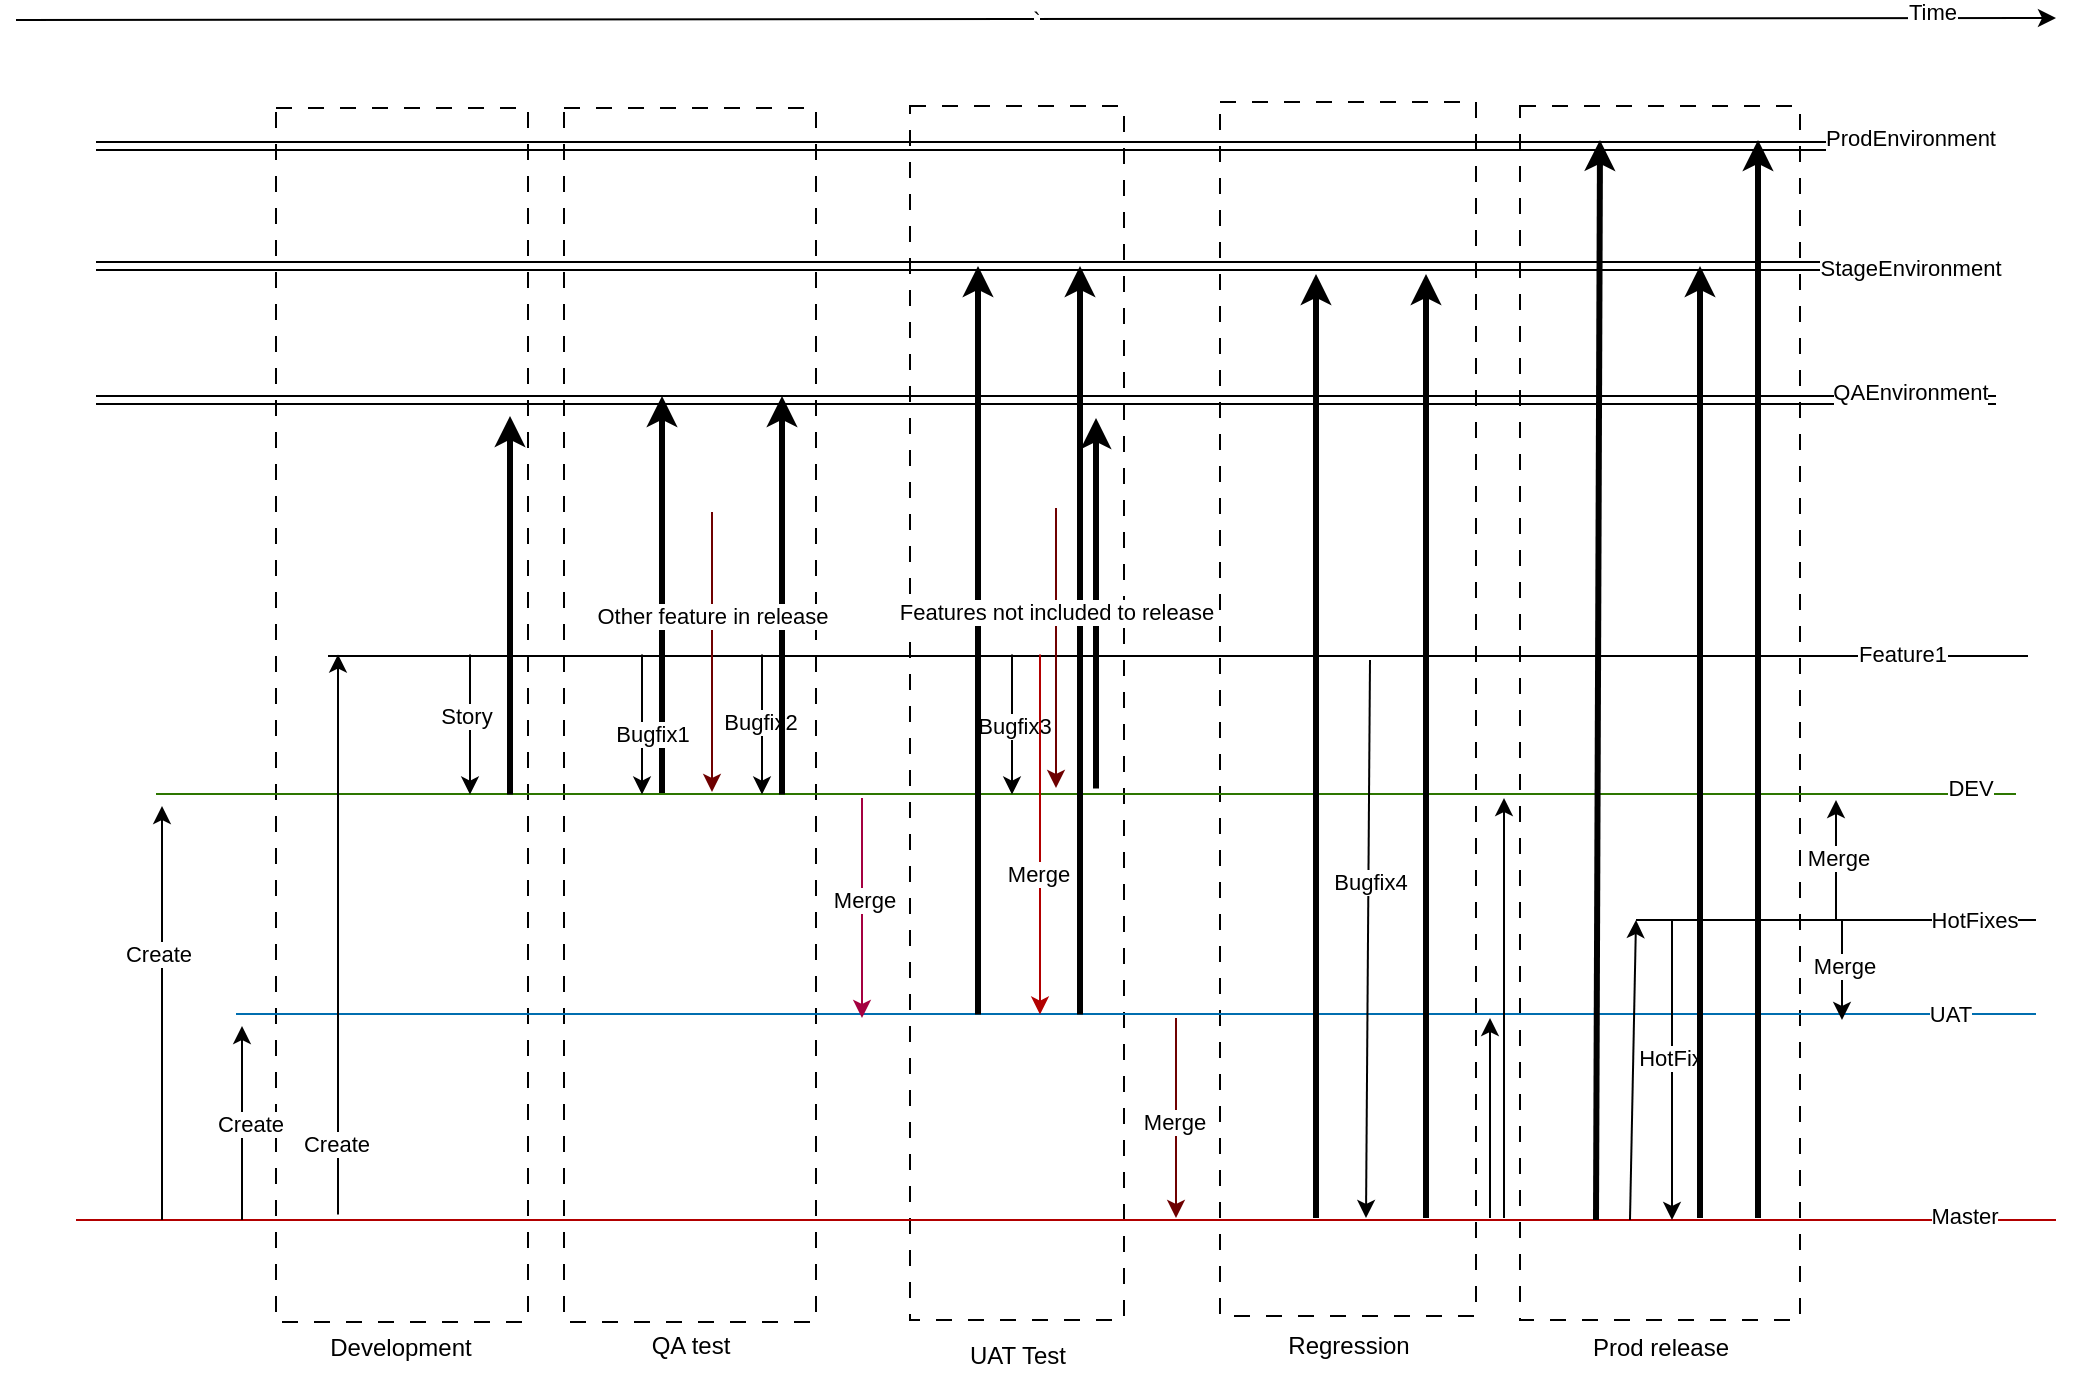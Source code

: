 <mxfile version="28.0.7">
  <diagram name="Page-1" id="1WZ4-aWFHayp4CXcd575">
    <mxGraphModel dx="985" dy="589" grid="1" gridSize="10" guides="1" tooltips="1" connect="1" arrows="1" fold="1" page="1" pageScale="1" pageWidth="1100" pageHeight="850" math="0" shadow="0">
      <root>
        <mxCell id="0" />
        <mxCell id="1" parent="0" />
        <mxCell id="tEogaM8hIcUbl6TOvtMi-2" value="" style="whiteSpace=wrap;html=1;fillStyle=auto;dashed=1;dashPattern=8 8;strokeColor=light-dark(#000000,#1F4EA9);" vertex="1" parent="1">
          <mxGeometry x="160" y="85" width="126" height="607" as="geometry" />
        </mxCell>
        <mxCell id="tEogaM8hIcUbl6TOvtMi-3" value="" style="whiteSpace=wrap;html=1;fillStyle=auto;dashed=1;dashPattern=8 8;strokeColor=light-dark(#000000,#1F4EA9);" vertex="1" parent="1">
          <mxGeometry x="632" y="82" width="128" height="607" as="geometry" />
        </mxCell>
        <mxCell id="tEogaM8hIcUbl6TOvtMi-4" value="" style="whiteSpace=wrap;html=1;fillStyle=auto;dashed=1;dashPattern=8 8;strokeColor=light-dark(#000000,#1F4EA9);" vertex="1" parent="1">
          <mxGeometry x="304" y="85" width="126" height="607" as="geometry" />
        </mxCell>
        <mxCell id="tEogaM8hIcUbl6TOvtMi-5" value="" style="endArrow=classic;html=1;rounded=0;strokeWidth=3;" edge="1" parent="1">
          <mxGeometry width="50" height="50" relative="1" as="geometry">
            <mxPoint x="353" y="428.29" as="sourcePoint" />
            <mxPoint x="353" y="229" as="targetPoint" />
          </mxGeometry>
        </mxCell>
        <mxCell id="tEogaM8hIcUbl6TOvtMi-6" value="" style="whiteSpace=wrap;html=1;fillStyle=auto;dashed=1;dashPattern=8 8;strokeColor=light-dark(#000000,#1F4EA9);" vertex="1" parent="1">
          <mxGeometry x="477" y="84" width="107" height="607" as="geometry" />
        </mxCell>
        <mxCell id="tEogaM8hIcUbl6TOvtMi-7" value="" style="rounded=0;whiteSpace=wrap;html=1;dashed=1;dashPattern=8 8;strokeColor=light-dark(#000000,#1F4EA9);" vertex="1" parent="1">
          <mxGeometry x="782" y="84" width="140" height="607" as="geometry" />
        </mxCell>
        <mxCell id="tEogaM8hIcUbl6TOvtMi-8" value="Prod release" style="text;html=1;align=center;verticalAlign=middle;resizable=0;points=[];autosize=1;strokeColor=none;fillColor=none;" vertex="1" parent="1">
          <mxGeometry x="807" y="690" width="90" height="30" as="geometry" />
        </mxCell>
        <mxCell id="tEogaM8hIcUbl6TOvtMi-9" value="" style="endArrow=none;html=1;rounded=0;fillColor=#60a917;strokeColor=#2D7600;" edge="1" parent="1">
          <mxGeometry width="50" height="50" relative="1" as="geometry">
            <mxPoint x="100" y="428" as="sourcePoint" />
            <mxPoint x="1030" y="428" as="targetPoint" />
          </mxGeometry>
        </mxCell>
        <mxCell id="tEogaM8hIcUbl6TOvtMi-10" value="DEV" style="edgeLabel;html=1;align=center;verticalAlign=middle;resizable=0;points=[];" vertex="1" connectable="0" parent="tEogaM8hIcUbl6TOvtMi-9">
          <mxGeometry x="0.949" y="3" relative="1" as="geometry">
            <mxPoint as="offset" />
          </mxGeometry>
        </mxCell>
        <mxCell id="tEogaM8hIcUbl6TOvtMi-11" value="" style="endArrow=none;html=1;rounded=0;fillColor=#1ba1e2;strokeColor=#006EAF;" edge="1" parent="1">
          <mxGeometry width="50" height="50" relative="1" as="geometry">
            <mxPoint x="140" y="538" as="sourcePoint" />
            <mxPoint x="1040" y="538" as="targetPoint" />
          </mxGeometry>
        </mxCell>
        <mxCell id="tEogaM8hIcUbl6TOvtMi-12" value="UAT" style="edgeLabel;html=1;align=center;verticalAlign=middle;resizable=0;points=[];" vertex="1" connectable="0" parent="tEogaM8hIcUbl6TOvtMi-11">
          <mxGeometry x="0.903" relative="1" as="geometry">
            <mxPoint as="offset" />
          </mxGeometry>
        </mxCell>
        <mxCell id="tEogaM8hIcUbl6TOvtMi-13" value="" style="endArrow=none;html=1;rounded=0;fillColor=#e51400;strokeColor=#B20000;" edge="1" parent="1">
          <mxGeometry width="50" height="50" relative="1" as="geometry">
            <mxPoint x="60" y="641" as="sourcePoint" />
            <mxPoint x="1050" y="641" as="targetPoint" />
          </mxGeometry>
        </mxCell>
        <mxCell id="tEogaM8hIcUbl6TOvtMi-14" value="Master" style="edgeLabel;html=1;align=center;verticalAlign=middle;resizable=0;points=[];" vertex="1" connectable="0" parent="tEogaM8hIcUbl6TOvtMi-13">
          <mxGeometry x="0.847" y="2" relative="1" as="geometry">
            <mxPoint x="29" as="offset" />
          </mxGeometry>
        </mxCell>
        <mxCell id="tEogaM8hIcUbl6TOvtMi-15" style="edgeStyle=orthogonalEdgeStyle;rounded=0;orthogonalLoop=1;jettySize=auto;html=1;" edge="1" parent="1">
          <mxGeometry relative="1" as="geometry">
            <mxPoint x="257" y="428.29" as="targetPoint" />
            <mxPoint x="257" y="358.29" as="sourcePoint" />
          </mxGeometry>
        </mxCell>
        <mxCell id="tEogaM8hIcUbl6TOvtMi-16" value="Story" style="edgeLabel;html=1;align=center;verticalAlign=middle;resizable=0;points=[];" vertex="1" connectable="0" parent="tEogaM8hIcUbl6TOvtMi-15">
          <mxGeometry x="0.833" y="-2" relative="1" as="geometry">
            <mxPoint y="-34" as="offset" />
          </mxGeometry>
        </mxCell>
        <mxCell id="tEogaM8hIcUbl6TOvtMi-17" style="edgeStyle=orthogonalEdgeStyle;rounded=0;orthogonalLoop=1;jettySize=auto;html=1;" edge="1" parent="1">
          <mxGeometry relative="1" as="geometry">
            <mxPoint x="343" y="428.29" as="targetPoint" />
            <mxPoint x="343" y="358.29" as="sourcePoint" />
          </mxGeometry>
        </mxCell>
        <mxCell id="tEogaM8hIcUbl6TOvtMi-18" value="Bugfix1" style="edgeLabel;html=1;align=center;verticalAlign=middle;resizable=0;points=[];" vertex="1" connectable="0" parent="tEogaM8hIcUbl6TOvtMi-17">
          <mxGeometry x="0.707" relative="1" as="geometry">
            <mxPoint x="5" y="-20" as="offset" />
          </mxGeometry>
        </mxCell>
        <mxCell id="tEogaM8hIcUbl6TOvtMi-19" style="edgeStyle=orthogonalEdgeStyle;rounded=0;orthogonalLoop=1;jettySize=auto;html=1;" edge="1" parent="1">
          <mxGeometry relative="1" as="geometry">
            <mxPoint x="528" y="428.29" as="targetPoint" />
            <mxPoint x="528" y="358.29" as="sourcePoint" />
          </mxGeometry>
        </mxCell>
        <mxCell id="tEogaM8hIcUbl6TOvtMi-20" value="Bugfix3" style="edgeLabel;html=1;align=center;verticalAlign=middle;resizable=0;points=[];" vertex="1" connectable="0" parent="tEogaM8hIcUbl6TOvtMi-19">
          <mxGeometry x="0.501" y="-2" relative="1" as="geometry">
            <mxPoint x="3" y="-17" as="offset" />
          </mxGeometry>
        </mxCell>
        <mxCell id="tEogaM8hIcUbl6TOvtMi-21" value="`" style="endArrow=classic;html=1;rounded=0;" edge="1" parent="1">
          <mxGeometry width="50" height="50" relative="1" as="geometry">
            <mxPoint x="30" y="41" as="sourcePoint" />
            <mxPoint x="1050" y="40" as="targetPoint" />
          </mxGeometry>
        </mxCell>
        <mxCell id="tEogaM8hIcUbl6TOvtMi-22" value="Time" style="edgeLabel;html=1;align=center;verticalAlign=middle;resizable=0;points=[];" vertex="1" connectable="0" parent="tEogaM8hIcUbl6TOvtMi-21">
          <mxGeometry x="0.877" y="3" relative="1" as="geometry">
            <mxPoint as="offset" />
          </mxGeometry>
        </mxCell>
        <mxCell id="tEogaM8hIcUbl6TOvtMi-23" value="" style="endArrow=none;html=1;rounded=0;" edge="1" parent="1">
          <mxGeometry width="50" height="50" relative="1" as="geometry">
            <mxPoint x="186" y="359" as="sourcePoint" />
            <mxPoint x="1036" y="359" as="targetPoint" />
          </mxGeometry>
        </mxCell>
        <mxCell id="tEogaM8hIcUbl6TOvtMi-24" value="Feature1" style="edgeLabel;html=1;align=center;verticalAlign=middle;resizable=0;points=[];" vertex="1" connectable="0" parent="tEogaM8hIcUbl6TOvtMi-23">
          <mxGeometry x="0.656" y="1" relative="1" as="geometry">
            <mxPoint x="83" as="offset" />
          </mxGeometry>
        </mxCell>
        <mxCell id="tEogaM8hIcUbl6TOvtMi-25" value="" style="endArrow=classic;html=1;rounded=0;" edge="1" parent="1">
          <mxGeometry width="50" height="50" relative="1" as="geometry">
            <mxPoint x="191" y="638.29" as="sourcePoint" />
            <mxPoint x="191" y="358.29" as="targetPoint" />
          </mxGeometry>
        </mxCell>
        <mxCell id="tEogaM8hIcUbl6TOvtMi-26" value="Create" style="edgeLabel;html=1;align=center;verticalAlign=middle;resizable=0;points=[];" vertex="1" connectable="0" parent="tEogaM8hIcUbl6TOvtMi-25">
          <mxGeometry x="-0.743" y="1" relative="1" as="geometry">
            <mxPoint as="offset" />
          </mxGeometry>
        </mxCell>
        <mxCell id="tEogaM8hIcUbl6TOvtMi-27" value="" style="endArrow=classic;html=1;rounded=0;" edge="1" parent="1">
          <mxGeometry width="50" height="50" relative="1" as="geometry">
            <mxPoint x="403" y="358.29" as="sourcePoint" />
            <mxPoint x="403" y="428.29" as="targetPoint" />
          </mxGeometry>
        </mxCell>
        <mxCell id="tEogaM8hIcUbl6TOvtMi-28" value="Bugfix2" style="edgeLabel;html=1;align=center;verticalAlign=middle;resizable=0;points=[];" vertex="1" connectable="0" parent="tEogaM8hIcUbl6TOvtMi-27">
          <mxGeometry x="-0.048" y="-1" relative="1" as="geometry">
            <mxPoint as="offset" />
          </mxGeometry>
        </mxCell>
        <mxCell id="tEogaM8hIcUbl6TOvtMi-29" value="" style="shape=link;html=1;rounded=0;" edge="1" parent="1">
          <mxGeometry width="100" relative="1" as="geometry">
            <mxPoint x="70" y="231" as="sourcePoint" />
            <mxPoint x="1020" y="231" as="targetPoint" />
          </mxGeometry>
        </mxCell>
        <mxCell id="tEogaM8hIcUbl6TOvtMi-30" value="QAEnvironment" style="edgeLabel;html=1;align=center;verticalAlign=middle;resizable=0;points=[];" vertex="1" connectable="0" parent="tEogaM8hIcUbl6TOvtMi-29">
          <mxGeometry x="0.907" y="4" relative="1" as="geometry">
            <mxPoint x="1" as="offset" />
          </mxGeometry>
        </mxCell>
        <mxCell id="tEogaM8hIcUbl6TOvtMi-31" value="" style="endArrow=classic;html=1;rounded=0;strokeWidth=3;" edge="1" parent="1">
          <mxGeometry width="50" height="50" relative="1" as="geometry">
            <mxPoint x="277" y="428.29" as="sourcePoint" />
            <mxPoint x="277" y="239" as="targetPoint" />
          </mxGeometry>
        </mxCell>
        <mxCell id="tEogaM8hIcUbl6TOvtMi-32" value="" style="shape=link;html=1;rounded=0;" edge="1" parent="1">
          <mxGeometry width="100" relative="1" as="geometry">
            <mxPoint x="70" y="164" as="sourcePoint" />
            <mxPoint x="1020" y="164" as="targetPoint" />
          </mxGeometry>
        </mxCell>
        <mxCell id="tEogaM8hIcUbl6TOvtMi-33" value="StageEnvironment" style="edgeLabel;html=1;align=center;verticalAlign=middle;resizable=0;points=[];" vertex="1" connectable="0" parent="tEogaM8hIcUbl6TOvtMi-32">
          <mxGeometry x="0.909" y="-1" relative="1" as="geometry">
            <mxPoint as="offset" />
          </mxGeometry>
        </mxCell>
        <mxCell id="tEogaM8hIcUbl6TOvtMi-36" value="" style="endArrow=classic;html=1;rounded=0;strokeWidth=3;" edge="1" parent="1">
          <mxGeometry width="50" height="50" relative="1" as="geometry">
            <mxPoint x="511" y="538.29" as="sourcePoint" />
            <mxPoint x="511" y="164" as="targetPoint" />
          </mxGeometry>
        </mxCell>
        <mxCell id="tEogaM8hIcUbl6TOvtMi-37" value="" style="endArrow=classic;html=1;rounded=0;fillColor=#e51400;strokeColor=#B20000;" edge="1" parent="1">
          <mxGeometry width="50" height="50" relative="1" as="geometry">
            <mxPoint x="542" y="358.29" as="sourcePoint" />
            <mxPoint x="542" y="538.29" as="targetPoint" />
          </mxGeometry>
        </mxCell>
        <mxCell id="tEogaM8hIcUbl6TOvtMi-38" value="Merge" style="edgeLabel;html=1;align=center;verticalAlign=middle;resizable=0;points=[];" vertex="1" connectable="0" parent="tEogaM8hIcUbl6TOvtMi-37">
          <mxGeometry x="0.214" y="-1" relative="1" as="geometry">
            <mxPoint as="offset" />
          </mxGeometry>
        </mxCell>
        <mxCell id="tEogaM8hIcUbl6TOvtMi-39" value="" style="endArrow=classic;html=1;rounded=0;strokeWidth=3;" edge="1" parent="1">
          <mxGeometry width="50" height="50" relative="1" as="geometry">
            <mxPoint x="562" y="538.29" as="sourcePoint" />
            <mxPoint x="562" y="164" as="targetPoint" />
          </mxGeometry>
        </mxCell>
        <mxCell id="tEogaM8hIcUbl6TOvtMi-40" value="" style="endArrow=classic;html=1;rounded=0;strokeWidth=3;" edge="1" parent="1">
          <mxGeometry width="50" height="50" relative="1" as="geometry">
            <mxPoint x="413" y="428.29" as="sourcePoint" />
            <mxPoint x="413" y="229" as="targetPoint" />
          </mxGeometry>
        </mxCell>
        <mxCell id="tEogaM8hIcUbl6TOvtMi-41" value="" style="endArrow=classic;html=1;rounded=0;fillColor=#a20025;strokeColor=#6F0000;" edge="1" parent="1">
          <mxGeometry width="50" height="50" relative="1" as="geometry">
            <mxPoint x="378" y="287" as="sourcePoint" />
            <mxPoint x="378" y="427" as="targetPoint" />
          </mxGeometry>
        </mxCell>
        <mxCell id="tEogaM8hIcUbl6TOvtMi-42" value="O&lt;span style=&quot;background-color: light-dark(#ffffff, var(--ge-dark-color, #121212)); color: light-dark(rgb(0, 0, 0), rgb(255, 255, 255));&quot;&gt;ther feature in release&lt;/span&gt;" style="edgeLabel;html=1;align=center;verticalAlign=middle;resizable=0;points=[];" vertex="1" connectable="0" parent="tEogaM8hIcUbl6TOvtMi-41">
          <mxGeometry x="-0.643" y="1" relative="1" as="geometry">
            <mxPoint x="-1" y="27" as="offset" />
          </mxGeometry>
        </mxCell>
        <mxCell id="tEogaM8hIcUbl6TOvtMi-43" value="" style="shape=link;html=1;rounded=0;" edge="1" parent="1">
          <mxGeometry width="100" relative="1" as="geometry">
            <mxPoint x="70" y="104" as="sourcePoint" />
            <mxPoint x="1020" y="104" as="targetPoint" />
          </mxGeometry>
        </mxCell>
        <mxCell id="tEogaM8hIcUbl6TOvtMi-44" value="ProdEnvironment" style="edgeLabel;html=1;align=center;verticalAlign=middle;resizable=0;points=[];" vertex="1" connectable="0" parent="tEogaM8hIcUbl6TOvtMi-43">
          <mxGeometry x="0.907" y="4" relative="1" as="geometry">
            <mxPoint x="1" as="offset" />
          </mxGeometry>
        </mxCell>
        <mxCell id="tEogaM8hIcUbl6TOvtMi-45" value="" style="endArrow=classic;html=1;rounded=0;strokeWidth=3;" edge="1" parent="1">
          <mxGeometry width="50" height="50" relative="1" as="geometry">
            <mxPoint x="820" y="641" as="sourcePoint" />
            <mxPoint x="822" y="101" as="targetPoint" />
          </mxGeometry>
        </mxCell>
        <mxCell id="tEogaM8hIcUbl6TOvtMi-46" value="" style="endArrow=classic;html=1;rounded=0;" edge="1" parent="1">
          <mxGeometry width="50" height="50" relative="1" as="geometry">
            <mxPoint x="143" y="641" as="sourcePoint" />
            <mxPoint x="143" y="544" as="targetPoint" />
          </mxGeometry>
        </mxCell>
        <mxCell id="tEogaM8hIcUbl6TOvtMi-47" value="Create" style="edgeLabel;html=1;align=center;verticalAlign=middle;resizable=0;points=[];" vertex="1" connectable="0" parent="tEogaM8hIcUbl6TOvtMi-46">
          <mxGeometry x="-0.003" y="-4" relative="1" as="geometry">
            <mxPoint as="offset" />
          </mxGeometry>
        </mxCell>
        <mxCell id="tEogaM8hIcUbl6TOvtMi-48" value="" style="endArrow=classic;html=1;rounded=0;" edge="1" parent="1">
          <mxGeometry width="50" height="50" relative="1" as="geometry">
            <mxPoint x="103" y="641" as="sourcePoint" />
            <mxPoint x="103" y="434" as="targetPoint" />
          </mxGeometry>
        </mxCell>
        <mxCell id="tEogaM8hIcUbl6TOvtMi-49" value="Create" style="edgeLabel;html=1;align=center;verticalAlign=middle;resizable=0;points=[];" vertex="1" connectable="0" parent="tEogaM8hIcUbl6TOvtMi-48">
          <mxGeometry x="0.284" y="2" relative="1" as="geometry">
            <mxPoint as="offset" />
          </mxGeometry>
        </mxCell>
        <mxCell id="tEogaM8hIcUbl6TOvtMi-50" value="" style="endArrow=classic;html=1;rounded=0;" edge="1" parent="1">
          <mxGeometry width="50" height="50" relative="1" as="geometry">
            <mxPoint x="858" y="491" as="sourcePoint" />
            <mxPoint x="858" y="641" as="targetPoint" />
          </mxGeometry>
        </mxCell>
        <mxCell id="tEogaM8hIcUbl6TOvtMi-51" value="HotFix" style="edgeLabel;html=1;align=center;verticalAlign=middle;resizable=0;points=[];" vertex="1" connectable="0" parent="tEogaM8hIcUbl6TOvtMi-50">
          <mxGeometry x="-0.367" y="-1" relative="1" as="geometry">
            <mxPoint y="21" as="offset" />
          </mxGeometry>
        </mxCell>
        <mxCell id="tEogaM8hIcUbl6TOvtMi-52" value="" style="endArrow=classic;html=1;rounded=0;strokeWidth=3;" edge="1" parent="1">
          <mxGeometry width="50" height="50" relative="1" as="geometry">
            <mxPoint x="901" y="640" as="sourcePoint" />
            <mxPoint x="901" y="101" as="targetPoint" />
          </mxGeometry>
        </mxCell>
        <mxCell id="tEogaM8hIcUbl6TOvtMi-53" value="" style="endArrow=classic;html=1;rounded=0;strokeWidth=3;" edge="1" parent="1">
          <mxGeometry width="50" height="50" relative="1" as="geometry">
            <mxPoint x="872" y="640" as="sourcePoint" />
            <mxPoint x="872" y="164" as="targetPoint" />
          </mxGeometry>
        </mxCell>
        <mxCell id="tEogaM8hIcUbl6TOvtMi-54" value="UAT Test" style="text;html=1;align=center;verticalAlign=middle;whiteSpace=wrap;rounded=0;" vertex="1" parent="1">
          <mxGeometry x="501" y="694" width="60" height="30" as="geometry" />
        </mxCell>
        <mxCell id="tEogaM8hIcUbl6TOvtMi-59" value="" style="endArrow=classic;html=1;rounded=0;fillColor=#a20025;strokeColor=#6F0000;" edge="1" parent="1">
          <mxGeometry width="50" height="50" relative="1" as="geometry">
            <mxPoint x="610" y="540" as="sourcePoint" />
            <mxPoint x="610" y="640" as="targetPoint" />
          </mxGeometry>
        </mxCell>
        <mxCell id="tEogaM8hIcUbl6TOvtMi-60" value="Merge" style="edgeLabel;html=1;align=center;verticalAlign=middle;resizable=0;points=[];" vertex="1" connectable="0" parent="tEogaM8hIcUbl6TOvtMi-59">
          <mxGeometry x="0.512" y="-1" relative="1" as="geometry">
            <mxPoint y="-24" as="offset" />
          </mxGeometry>
        </mxCell>
        <mxCell id="tEogaM8hIcUbl6TOvtMi-61" value="" style="endArrow=classic;html=1;rounded=0;strokeWidth=3;" edge="1" parent="1">
          <mxGeometry width="50" height="50" relative="1" as="geometry">
            <mxPoint x="680" y="640" as="sourcePoint" />
            <mxPoint x="680" y="168" as="targetPoint" />
          </mxGeometry>
        </mxCell>
        <mxCell id="tEogaM8hIcUbl6TOvtMi-62" value="" style="endArrow=classic;html=1;rounded=0;strokeWidth=3;" edge="1" parent="1">
          <mxGeometry width="50" height="50" relative="1" as="geometry">
            <mxPoint x="735" y="640" as="sourcePoint" />
            <mxPoint x="735" y="168" as="targetPoint" />
          </mxGeometry>
        </mxCell>
        <mxCell id="tEogaM8hIcUbl6TOvtMi-63" value="" style="endArrow=classic;html=1;rounded=0;" edge="1" parent="1">
          <mxGeometry width="50" height="50" relative="1" as="geometry">
            <mxPoint x="707" y="361" as="sourcePoint" />
            <mxPoint x="705" y="640" as="targetPoint" />
          </mxGeometry>
        </mxCell>
        <mxCell id="tEogaM8hIcUbl6TOvtMi-64" value="Bugfix4" style="edgeLabel;html=1;align=center;verticalAlign=middle;resizable=0;points=[];" vertex="1" connectable="0" parent="tEogaM8hIcUbl6TOvtMi-63">
          <mxGeometry x="-0.203" y="1" relative="1" as="geometry">
            <mxPoint as="offset" />
          </mxGeometry>
        </mxCell>
        <mxCell id="tEogaM8hIcUbl6TOvtMi-65" value="QA test" style="text;html=1;align=center;verticalAlign=middle;resizable=0;points=[];autosize=1;strokeColor=none;fillColor=none;" vertex="1" parent="1">
          <mxGeometry x="337" y="689" width="60" height="30" as="geometry" />
        </mxCell>
        <mxCell id="tEogaM8hIcUbl6TOvtMi-66" value="Regression" style="text;html=1;align=center;verticalAlign=middle;resizable=0;points=[];autosize=1;strokeColor=none;fillColor=none;" vertex="1" parent="1">
          <mxGeometry x="656" y="689" width="80" height="30" as="geometry" />
        </mxCell>
        <mxCell id="tEogaM8hIcUbl6TOvtMi-67" value="" style="endArrow=none;html=1;rounded=0;" edge="1" parent="1">
          <mxGeometry width="50" height="50" relative="1" as="geometry">
            <mxPoint x="840" y="491" as="sourcePoint" />
            <mxPoint x="1040" y="491" as="targetPoint" />
          </mxGeometry>
        </mxCell>
        <mxCell id="tEogaM8hIcUbl6TOvtMi-68" value="HotFixes" style="edgeLabel;html=1;align=center;verticalAlign=middle;resizable=0;points=[];" vertex="1" connectable="0" parent="tEogaM8hIcUbl6TOvtMi-67">
          <mxGeometry x="0.684" relative="1" as="geometry">
            <mxPoint as="offset" />
          </mxGeometry>
        </mxCell>
        <mxCell id="tEogaM8hIcUbl6TOvtMi-69" value="" style="endArrow=classic;html=1;rounded=0;" edge="1" parent="1">
          <mxGeometry width="50" height="50" relative="1" as="geometry">
            <mxPoint x="837" y="641" as="sourcePoint" />
            <mxPoint x="840" y="491" as="targetPoint" />
          </mxGeometry>
        </mxCell>
        <mxCell id="tEogaM8hIcUbl6TOvtMi-70" value="" style="endArrow=classic;html=1;rounded=0;" edge="1" parent="1">
          <mxGeometry width="50" height="50" relative="1" as="geometry">
            <mxPoint x="940" y="491" as="sourcePoint" />
            <mxPoint x="940" y="431" as="targetPoint" />
          </mxGeometry>
        </mxCell>
        <mxCell id="tEogaM8hIcUbl6TOvtMi-71" value="Merge" style="edgeLabel;html=1;align=center;verticalAlign=middle;resizable=0;points=[];" vertex="1" connectable="0" parent="tEogaM8hIcUbl6TOvtMi-70">
          <mxGeometry x="0.033" y="-1" relative="1" as="geometry">
            <mxPoint as="offset" />
          </mxGeometry>
        </mxCell>
        <mxCell id="tEogaM8hIcUbl6TOvtMi-72" value="" style="endArrow=classic;html=1;rounded=0;" edge="1" parent="1">
          <mxGeometry width="50" height="50" relative="1" as="geometry">
            <mxPoint x="943" y="491" as="sourcePoint" />
            <mxPoint x="943" y="541" as="targetPoint" />
          </mxGeometry>
        </mxCell>
        <mxCell id="tEogaM8hIcUbl6TOvtMi-73" value="Merge" style="edgeLabel;html=1;align=center;verticalAlign=middle;resizable=0;points=[];" vertex="1" connectable="0" parent="tEogaM8hIcUbl6TOvtMi-72">
          <mxGeometry x="-0.097" y="1" relative="1" as="geometry">
            <mxPoint as="offset" />
          </mxGeometry>
        </mxCell>
        <mxCell id="tEogaM8hIcUbl6TOvtMi-74" value="Development" style="text;html=1;align=center;verticalAlign=middle;resizable=0;points=[];autosize=1;strokeColor=none;fillColor=none;" vertex="1" parent="1">
          <mxGeometry x="177" y="690" width="90" height="30" as="geometry" />
        </mxCell>
        <mxCell id="tEogaM8hIcUbl6TOvtMi-75" value="" style="endArrow=classic;html=1;rounded=0;fillColor=#d80073;strokeColor=#A50040;" edge="1" parent="1">
          <mxGeometry width="50" height="50" relative="1" as="geometry">
            <mxPoint x="453" y="430" as="sourcePoint" />
            <mxPoint x="453" y="540" as="targetPoint" />
          </mxGeometry>
        </mxCell>
        <mxCell id="tEogaM8hIcUbl6TOvtMi-76" value="Merge" style="edgeLabel;html=1;align=center;verticalAlign=middle;resizable=0;points=[];" vertex="1" connectable="0" parent="tEogaM8hIcUbl6TOvtMi-75">
          <mxGeometry x="-0.074" y="1" relative="1" as="geometry">
            <mxPoint as="offset" />
          </mxGeometry>
        </mxCell>
        <mxCell id="tEogaM8hIcUbl6TOvtMi-77" value="" style="endArrow=classic;html=1;rounded=0;strokeWidth=3;" edge="1" parent="1">
          <mxGeometry width="50" height="50" relative="1" as="geometry">
            <mxPoint x="570" y="425.29" as="sourcePoint" />
            <mxPoint x="570" y="240" as="targetPoint" />
          </mxGeometry>
        </mxCell>
        <mxCell id="tEogaM8hIcUbl6TOvtMi-78" value="" style="endArrow=classic;html=1;rounded=0;" edge="1" parent="1">
          <mxGeometry width="50" height="50" relative="1" as="geometry">
            <mxPoint x="767" y="640" as="sourcePoint" />
            <mxPoint x="767" y="540" as="targetPoint" />
          </mxGeometry>
        </mxCell>
        <mxCell id="tEogaM8hIcUbl6TOvtMi-79" value="" style="endArrow=classic;html=1;rounded=0;" edge="1" parent="1">
          <mxGeometry width="50" height="50" relative="1" as="geometry">
            <mxPoint x="774" y="640" as="sourcePoint" />
            <mxPoint x="774" y="430" as="targetPoint" />
          </mxGeometry>
        </mxCell>
        <mxCell id="tEogaM8hIcUbl6TOvtMi-80" value="" style="endArrow=classic;html=1;rounded=0;fillColor=#a20025;strokeColor=#6F0000;" edge="1" parent="1">
          <mxGeometry width="50" height="50" relative="1" as="geometry">
            <mxPoint x="550" y="285" as="sourcePoint" />
            <mxPoint x="550" y="425" as="targetPoint" />
          </mxGeometry>
        </mxCell>
        <mxCell id="tEogaM8hIcUbl6TOvtMi-81" value="Features not included to release" style="edgeLabel;html=1;align=center;verticalAlign=middle;resizable=0;points=[];" vertex="1" connectable="0" parent="tEogaM8hIcUbl6TOvtMi-80">
          <mxGeometry x="-0.643" y="1" relative="1" as="geometry">
            <mxPoint x="-1" y="27" as="offset" />
          </mxGeometry>
        </mxCell>
      </root>
    </mxGraphModel>
  </diagram>
</mxfile>
